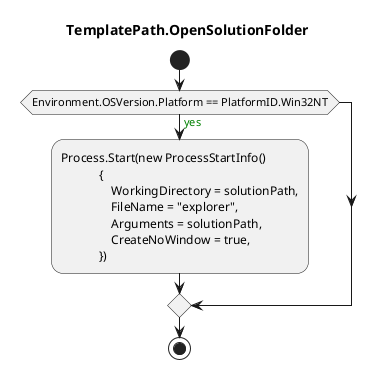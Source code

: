 @startuml TemplatePath.OpenSolutionFolder
title TemplatePath.OpenSolutionFolder
start
if (Environment.OSVersion.Platform == PlatformID.Win32NT) then (<color:green>yes)
    :Process.Start(new ProcessStartInfo()
                {
                    WorkingDirectory = solutionPath,
                    FileName = "explorer",
                    Arguments = solutionPath,
                    CreateNoWindow = true,
                });
endif
stop
@enduml

